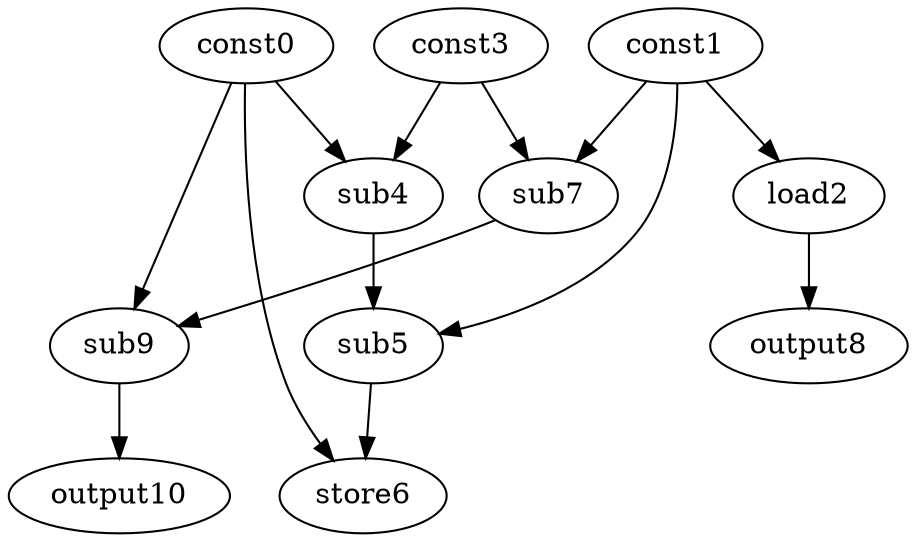 digraph G { 
const0[opcode=const]; 
const1[opcode=const]; 
load2[opcode=load]; 
const3[opcode=const]; 
sub4[opcode=sub]; 
sub5[opcode=sub]; 
store6[opcode=store]; 
sub7[opcode=sub]; 
output8[opcode=output]; 
sub9[opcode=sub]; 
output10[opcode=output]; 
const1->load2[operand=0];
const0->sub4[operand=0];
const3->sub4[operand=1];
const1->sub7[operand=0];
const3->sub7[operand=1];
const1->sub5[operand=0];
sub4->sub5[operand=1];
load2->output8[operand=0];
const0->sub9[operand=0];
sub7->sub9[operand=1];
const0->store6[operand=0];
sub5->store6[operand=1];
sub9->output10[operand=0];
}
